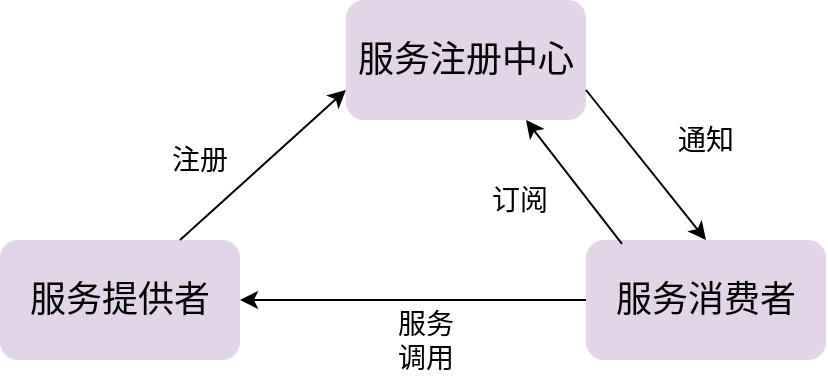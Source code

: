 <mxfile version="11.2.4" type="device" pages="1"><diagram id="8mOwgp42HZv_SmgNAfvd" name="Page-1"><mxGraphModel dx="868" dy="512" grid="1" gridSize="10" guides="1" tooltips="1" connect="1" arrows="1" fold="1" page="1" pageScale="1" pageWidth="827" pageHeight="1169" math="0" shadow="0"><root><mxCell id="0"/><mxCell id="1" parent="0"/><mxCell id="WklXhsL045VckeuBUhtW-3" value="&lt;font style=&quot;font-size: 18px&quot;&gt;服务注册中心&lt;/font&gt;" style="rounded=1;whiteSpace=wrap;html=1;fillColor=#e1d5e7;strokeColor=none;" vertex="1" parent="1"><mxGeometry x="353" y="80" width="120" height="60" as="geometry"/></mxCell><mxCell id="WklXhsL045VckeuBUhtW-4" value="&lt;font style=&quot;font-size: 18px&quot;&gt;服务提供者&lt;/font&gt;" style="rounded=1;whiteSpace=wrap;html=1;fillColor=#e1d5e7;strokeColor=none;" vertex="1" parent="1"><mxGeometry x="180" y="200" width="120" height="60" as="geometry"/></mxCell><mxCell id="WklXhsL045VckeuBUhtW-5" value="&lt;font style=&quot;font-size: 18px&quot;&gt;服务消费者&lt;/font&gt;" style="rounded=1;whiteSpace=wrap;html=1;fillColor=#e1d5e7;strokeColor=none;" vertex="1" parent="1"><mxGeometry x="473" y="200" width="120" height="60" as="geometry"/></mxCell><mxCell id="WklXhsL045VckeuBUhtW-6" value="" style="endArrow=classic;html=1;exitX=0;exitY=0.5;exitDx=0;exitDy=0;entryX=1;entryY=0.5;entryDx=0;entryDy=0;" edge="1" parent="1" source="WklXhsL045VckeuBUhtW-5" target="WklXhsL045VckeuBUhtW-4"><mxGeometry width="50" height="50" relative="1" as="geometry"><mxPoint x="170" y="430" as="sourcePoint"/><mxPoint x="220" y="380" as="targetPoint"/></mxGeometry></mxCell><mxCell id="WklXhsL045VckeuBUhtW-7" value="" style="endArrow=classic;html=1;exitX=1;exitY=0.75;exitDx=0;exitDy=0;entryX=0.5;entryY=0;entryDx=0;entryDy=0;" edge="1" parent="1" source="WklXhsL045VckeuBUhtW-3" target="WklXhsL045VckeuBUhtW-5"><mxGeometry width="50" height="50" relative="1" as="geometry"><mxPoint x="590" y="130" as="sourcePoint"/><mxPoint x="640" y="80" as="targetPoint"/></mxGeometry></mxCell><mxCell id="WklXhsL045VckeuBUhtW-8" value="" style="endArrow=classic;html=1;entryX=0.75;entryY=1;entryDx=0;entryDy=0;exitX=0.15;exitY=0.033;exitDx=0;exitDy=0;exitPerimeter=0;" edge="1" parent="1" source="WklXhsL045VckeuBUhtW-5" target="WklXhsL045VckeuBUhtW-3"><mxGeometry width="50" height="50" relative="1" as="geometry"><mxPoint x="500" y="370" as="sourcePoint"/><mxPoint x="550" y="320" as="targetPoint"/></mxGeometry></mxCell><mxCell id="WklXhsL045VckeuBUhtW-9" value="" style="endArrow=classic;html=1;exitX=0.75;exitY=0;exitDx=0;exitDy=0;entryX=0;entryY=0.75;entryDx=0;entryDy=0;" edge="1" parent="1" source="WklXhsL045VckeuBUhtW-4" target="WklXhsL045VckeuBUhtW-3"><mxGeometry width="50" height="50" relative="1" as="geometry"><mxPoint x="200" y="150" as="sourcePoint"/><mxPoint x="250" y="100" as="targetPoint"/></mxGeometry></mxCell><mxCell id="WklXhsL045VckeuBUhtW-10" value="&lt;font style=&quot;font-size: 14px&quot;&gt;注册&lt;/font&gt;" style="text;html=1;strokeColor=none;fillColor=none;align=center;verticalAlign=middle;whiteSpace=wrap;rounded=0;" vertex="1" parent="1"><mxGeometry x="260" y="150" width="40" height="20" as="geometry"/></mxCell><mxCell id="WklXhsL045VckeuBUhtW-11" value="&lt;font style=&quot;font-size: 14px&quot;&gt;通知&lt;/font&gt;" style="text;html=1;strokeColor=none;fillColor=none;align=center;verticalAlign=middle;whiteSpace=wrap;rounded=0;" vertex="1" parent="1"><mxGeometry x="513" y="140" width="40" height="20" as="geometry"/></mxCell><mxCell id="WklXhsL045VckeuBUhtW-12" value="&lt;font style=&quot;font-size: 14px&quot;&gt;订阅&lt;/font&gt;" style="text;html=1;strokeColor=none;fillColor=none;align=center;verticalAlign=middle;whiteSpace=wrap;rounded=0;" vertex="1" parent="1"><mxGeometry x="420" y="170" width="40" height="20" as="geometry"/></mxCell><mxCell id="WklXhsL045VckeuBUhtW-13" value="&lt;font style=&quot;font-size: 14px&quot;&gt;服务调用&lt;/font&gt;" style="text;html=1;strokeColor=none;fillColor=none;align=center;verticalAlign=middle;whiteSpace=wrap;rounded=0;" vertex="1" parent="1"><mxGeometry x="373" y="240" width="40" height="20" as="geometry"/></mxCell></root></mxGraphModel></diagram></mxfile>